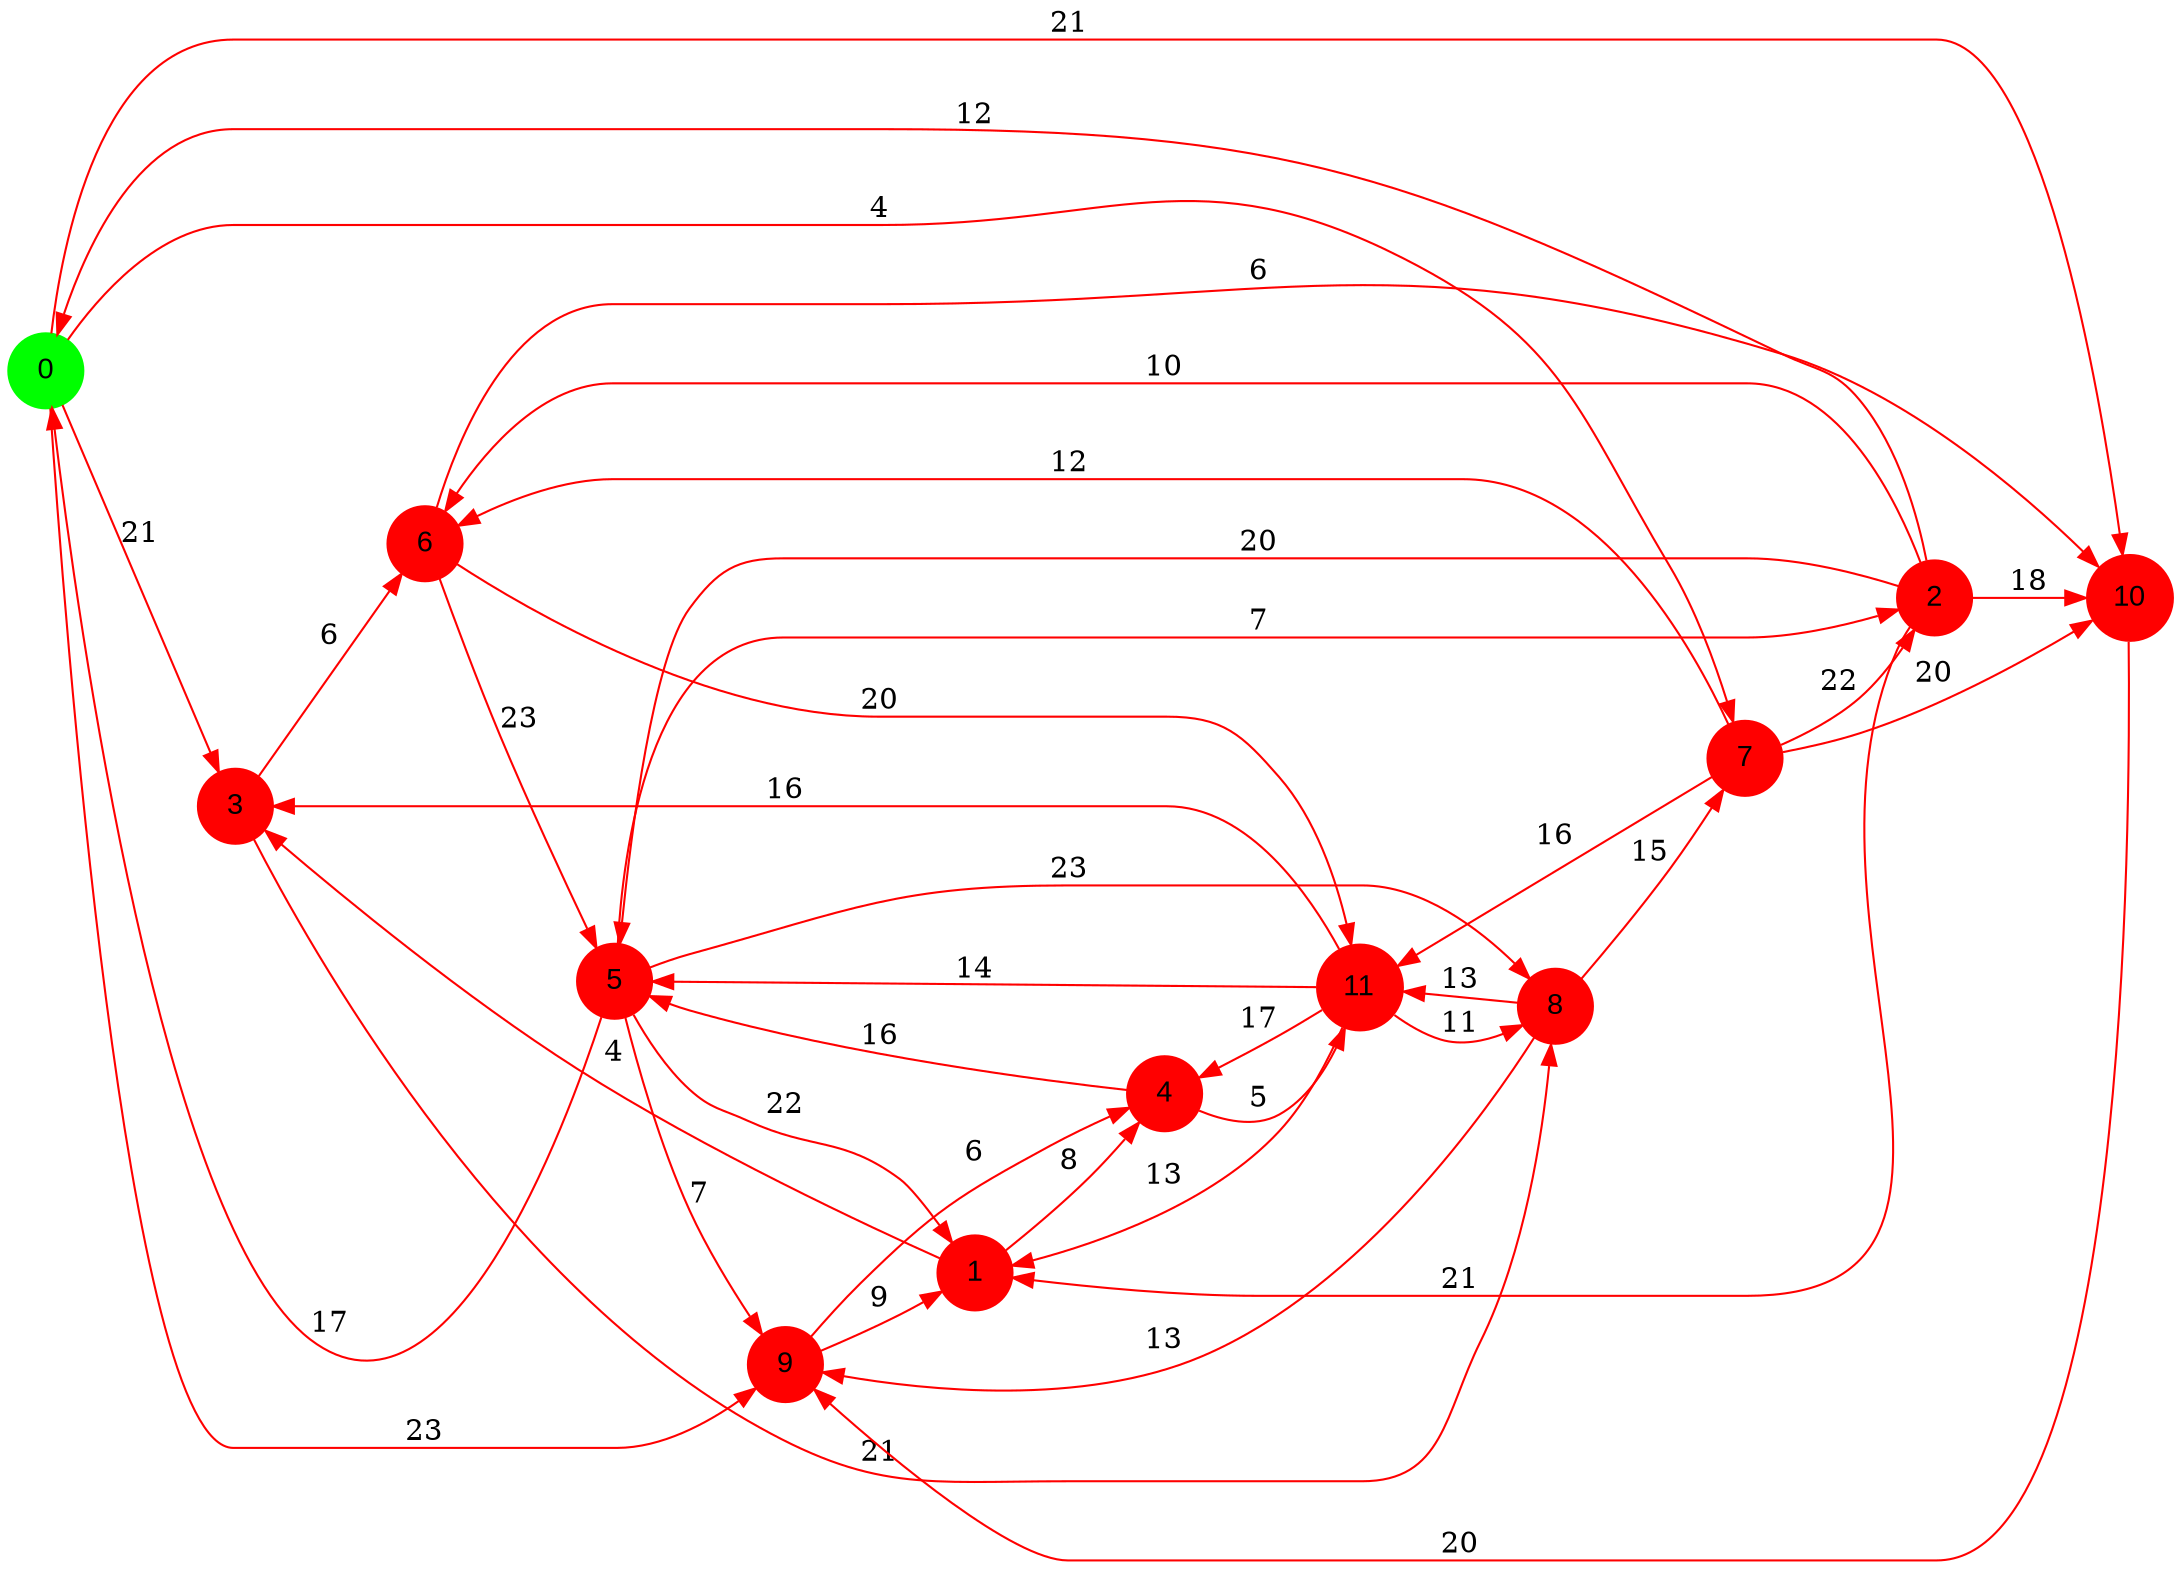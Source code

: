 digraph graphe {
rankdir = LR;
edge [color=red];
0 [fontname="Arial", shape = circle, color=green, style=filled];
1 [fontname="Arial", shape = circle, color=red, style=filled];
2 [fontname="Arial", shape = circle, color=red, style=filled];
3 [fontname="Arial", shape = circle, color=red, style=filled];
4 [fontname="Arial", shape = circle, color=red, style=filled];
5 [fontname="Arial", shape = circle, color=red, style=filled];
6 [fontname="Arial", shape = circle, color=red, style=filled];
7 [fontname="Arial", shape = circle, color=red, style=filled];
8 [fontname="Arial", shape = circle, color=red, style=filled];
9 [fontname="Arial", shape = circle, color=red, style=filled];
10 [fontname="Arial", shape = circle, color=red, style=filled];
11 [fontname="Arial", shape = circle, color=red, style=filled];
	0 -> 3 [label = "21"];
	0 -> 7 [label = "4"];
	0 -> 9 [label = "23"];
	0 -> 10 [label = "21"];
	1 -> 3 [label = "4"];
	1 -> 4 [label = "8"];
	2 -> 0 [label = "12"];
	2 -> 1 [label = "21"];
	2 -> 5 [label = "20"];
	2 -> 6 [label = "10"];
	2 -> 10 [label = "18"];
	3 -> 6 [label = "6"];
	3 -> 8 [label = "21"];
	4 -> 5 [label = "16"];
	4 -> 11 [label = "5"];
	5 -> 0 [label = "17"];
	5 -> 1 [label = "22"];
	5 -> 2 [label = "7"];
	5 -> 8 [label = "23"];
	5 -> 9 [label = "7"];
	6 -> 5 [label = "23"];
	6 -> 10 [label = "6"];
	6 -> 11 [label = "20"];
	7 -> 2 [label = "22"];
	7 -> 6 [label = "12"];
	7 -> 10 [label = "20"];
	7 -> 11 [label = "16"];
	8 -> 7 [label = "15"];
	8 -> 9 [label = "13"];
	8 -> 11 [label = "13"];
	9 -> 1 [label = "9"];
	9 -> 4 [label = "6"];
	10 -> 9 [label = "20"];
	11 -> 1 [label = "13"];
	11 -> 3 [label = "16"];
	11 -> 4 [label = "17"];
	11 -> 5 [label = "14"];
	11 -> 8 [label = "11"];
}